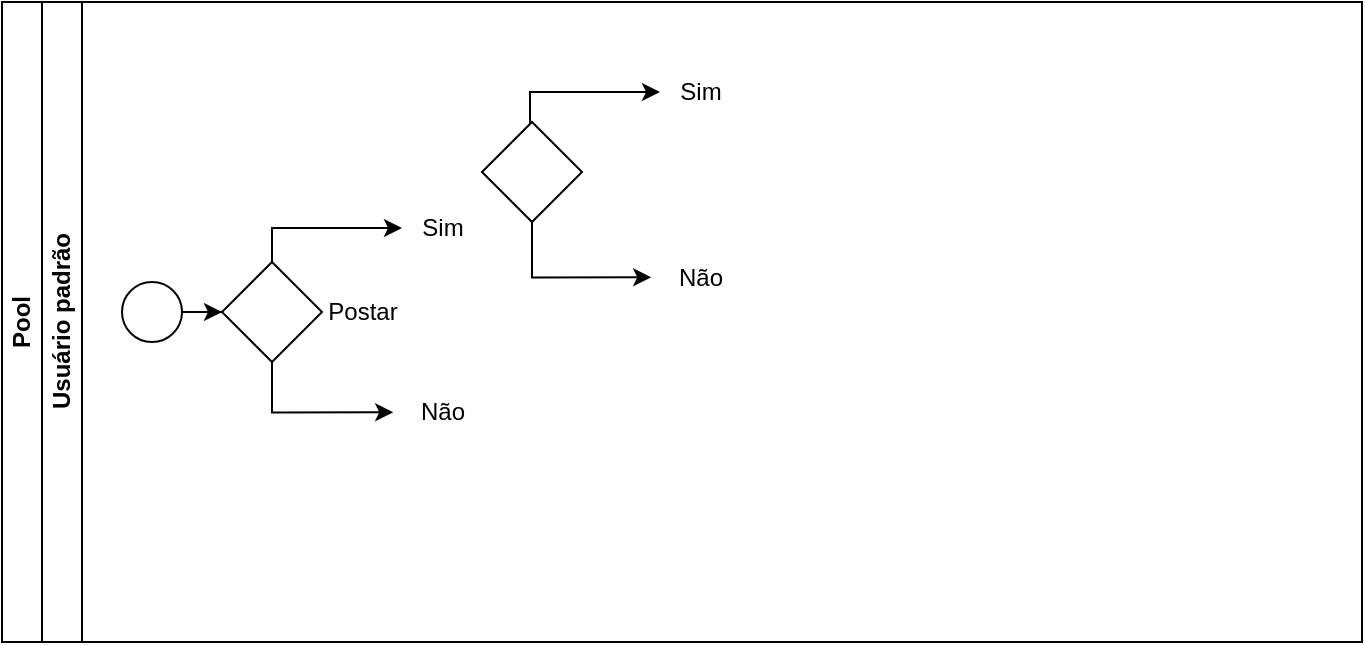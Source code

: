 <mxfile version="24.0.0" type="github">
  <diagram name="Page-1" id="xqtU39qztXYnOmMLmJzM">
    <mxGraphModel dx="600" dy="298" grid="1" gridSize="10" guides="1" tooltips="1" connect="1" arrows="1" fold="1" page="1" pageScale="1" pageWidth="827" pageHeight="1169" math="0" shadow="0">
      <root>
        <mxCell id="0" />
        <mxCell id="1" parent="0" />
        <mxCell id="ZV4TPQaU9PIEeKWRJxBf-1" value="Pool" style="swimlane;html=1;childLayout=stackLayout;resizeParent=1;resizeParentMax=0;horizontal=0;startSize=20;horizontalStack=0;whiteSpace=wrap;" vertex="1" parent="1">
          <mxGeometry x="40" y="40" width="680" height="320" as="geometry" />
        </mxCell>
        <mxCell id="ZV4TPQaU9PIEeKWRJxBf-2" value="Usuário padrão" style="swimlane;html=1;startSize=20;horizontal=0;" vertex="1" parent="ZV4TPQaU9PIEeKWRJxBf-1">
          <mxGeometry x="20" width="660" height="320" as="geometry" />
        </mxCell>
        <mxCell id="ZV4TPQaU9PIEeKWRJxBf-11" style="edgeStyle=orthogonalEdgeStyle;rounded=0;orthogonalLoop=1;jettySize=auto;html=1;exitX=0.5;exitY=0;exitDx=0;exitDy=0;exitPerimeter=0;" edge="1" parent="ZV4TPQaU9PIEeKWRJxBf-2" source="ZV4TPQaU9PIEeKWRJxBf-7" target="ZV4TPQaU9PIEeKWRJxBf-10">
          <mxGeometry relative="1" as="geometry">
            <mxPoint x="80" y="130" as="sourcePoint" />
            <Array as="points">
              <mxPoint x="115" y="113" />
            </Array>
          </mxGeometry>
        </mxCell>
        <mxCell id="ZV4TPQaU9PIEeKWRJxBf-7" value="" style="points=[[0.25,0.25,0],[0.5,0,0],[0.75,0.25,0],[1,0.5,0],[0.75,0.75,0],[0.5,1,0],[0.25,0.75,0],[0,0.5,0]];shape=mxgraph.bpmn.gateway2;html=1;verticalLabelPosition=bottom;labelBackgroundColor=#ffffff;verticalAlign=top;align=center;perimeter=rhombusPerimeter;outlineConnect=0;outline=none;symbol=none;" vertex="1" parent="ZV4TPQaU9PIEeKWRJxBf-2">
          <mxGeometry x="90" y="130" width="50" height="50" as="geometry" />
        </mxCell>
        <mxCell id="ZV4TPQaU9PIEeKWRJxBf-18" value="" style="edgeStyle=orthogonalEdgeStyle;rounded=0;orthogonalLoop=1;jettySize=auto;html=1;entryX=0;entryY=0.5;entryDx=0;entryDy=0;entryPerimeter=0;" edge="1" parent="ZV4TPQaU9PIEeKWRJxBf-2" source="ZV4TPQaU9PIEeKWRJxBf-8" target="ZV4TPQaU9PIEeKWRJxBf-7">
          <mxGeometry relative="1" as="geometry" />
        </mxCell>
        <mxCell id="ZV4TPQaU9PIEeKWRJxBf-8" value="" style="points=[[0.145,0.145,0],[0.5,0,0],[0.855,0.145,0],[1,0.5,0],[0.855,0.855,0],[0.5,1,0],[0.145,0.855,0],[0,0.5,0]];shape=mxgraph.bpmn.event;html=1;verticalLabelPosition=bottom;labelBackgroundColor=#ffffff;verticalAlign=top;align=center;perimeter=ellipsePerimeter;outlineConnect=0;aspect=fixed;outline=standard;symbol=general;" vertex="1" parent="ZV4TPQaU9PIEeKWRJxBf-2">
          <mxGeometry x="40" y="140" width="30" height="30" as="geometry" />
        </mxCell>
        <mxCell id="ZV4TPQaU9PIEeKWRJxBf-9" value="Postar" style="text;html=1;align=center;verticalAlign=middle;resizable=0;points=[];autosize=1;strokeColor=none;fillColor=none;" vertex="1" parent="ZV4TPQaU9PIEeKWRJxBf-2">
          <mxGeometry x="130" y="140" width="60" height="30" as="geometry" />
        </mxCell>
        <mxCell id="ZV4TPQaU9PIEeKWRJxBf-10" value="Sim" style="text;html=1;align=center;verticalAlign=middle;resizable=0;points=[];autosize=1;strokeColor=none;fillColor=none;" vertex="1" parent="ZV4TPQaU9PIEeKWRJxBf-2">
          <mxGeometry x="180" y="97.5" width="40" height="30" as="geometry" />
        </mxCell>
        <mxCell id="ZV4TPQaU9PIEeKWRJxBf-13" style="edgeStyle=orthogonalEdgeStyle;rounded=0;orthogonalLoop=1;jettySize=auto;html=1;entryX=0.012;entryY=0.505;entryDx=0;entryDy=0;entryPerimeter=0;exitX=0.5;exitY=1;exitDx=0;exitDy=0;exitPerimeter=0;" edge="1" parent="ZV4TPQaU9PIEeKWRJxBf-2" source="ZV4TPQaU9PIEeKWRJxBf-7" target="ZV4TPQaU9PIEeKWRJxBf-12">
          <mxGeometry relative="1" as="geometry">
            <mxPoint x="120" y="140" as="sourcePoint" />
            <Array as="points" />
          </mxGeometry>
        </mxCell>
        <mxCell id="ZV4TPQaU9PIEeKWRJxBf-12" value="Não" style="text;html=1;align=center;verticalAlign=middle;resizable=0;points=[];autosize=1;strokeColor=none;fillColor=none;" vertex="1" parent="ZV4TPQaU9PIEeKWRJxBf-2">
          <mxGeometry x="175" y="190" width="50" height="30" as="geometry" />
        </mxCell>
        <mxCell id="ZV4TPQaU9PIEeKWRJxBf-19" value="" style="points=[[0.25,0.25,0],[0.5,0,0],[0.75,0.25,0],[1,0.5,0],[0.75,0.75,0],[0.5,1,0],[0.25,0.75,0],[0,0.5,0]];shape=mxgraph.bpmn.gateway2;html=1;verticalLabelPosition=bottom;labelBackgroundColor=#ffffff;verticalAlign=top;align=center;perimeter=rhombusPerimeter;outlineConnect=0;outline=none;symbol=none;" vertex="1" parent="ZV4TPQaU9PIEeKWRJxBf-2">
          <mxGeometry x="220" y="60" width="50" height="50" as="geometry" />
        </mxCell>
        <mxCell id="ZV4TPQaU9PIEeKWRJxBf-20" style="edgeStyle=orthogonalEdgeStyle;rounded=0;orthogonalLoop=1;jettySize=auto;html=1;exitX=0.5;exitY=0;exitDx=0;exitDy=0;exitPerimeter=0;" edge="1" target="ZV4TPQaU9PIEeKWRJxBf-21" parent="ZV4TPQaU9PIEeKWRJxBf-2" source="ZV4TPQaU9PIEeKWRJxBf-19">
          <mxGeometry relative="1" as="geometry">
            <mxPoint x="244" y="62.5" as="sourcePoint" />
            <Array as="points">
              <mxPoint x="244" y="60" />
              <mxPoint x="244" y="45" />
            </Array>
          </mxGeometry>
        </mxCell>
        <mxCell id="ZV4TPQaU9PIEeKWRJxBf-21" value="Sim" style="text;html=1;align=center;verticalAlign=middle;resizable=0;points=[];autosize=1;strokeColor=none;fillColor=none;" vertex="1" parent="ZV4TPQaU9PIEeKWRJxBf-2">
          <mxGeometry x="309" y="30" width="40" height="30" as="geometry" />
        </mxCell>
        <mxCell id="ZV4TPQaU9PIEeKWRJxBf-22" value="Não" style="text;html=1;align=center;verticalAlign=middle;resizable=0;points=[];autosize=1;strokeColor=none;fillColor=none;" vertex="1" parent="ZV4TPQaU9PIEeKWRJxBf-2">
          <mxGeometry x="304" y="122.5" width="50" height="30" as="geometry" />
        </mxCell>
        <mxCell id="ZV4TPQaU9PIEeKWRJxBf-23" style="edgeStyle=orthogonalEdgeStyle;rounded=0;orthogonalLoop=1;jettySize=auto;html=1;entryX=0.012;entryY=0.505;entryDx=0;entryDy=0;entryPerimeter=0;exitX=0.5;exitY=1;exitDx=0;exitDy=0;exitPerimeter=0;" edge="1" target="ZV4TPQaU9PIEeKWRJxBf-22" parent="ZV4TPQaU9PIEeKWRJxBf-2" source="ZV4TPQaU9PIEeKWRJxBf-19">
          <mxGeometry relative="1" as="geometry">
            <mxPoint x="244" y="112.5" as="sourcePoint" />
            <Array as="points" />
          </mxGeometry>
        </mxCell>
      </root>
    </mxGraphModel>
  </diagram>
</mxfile>
